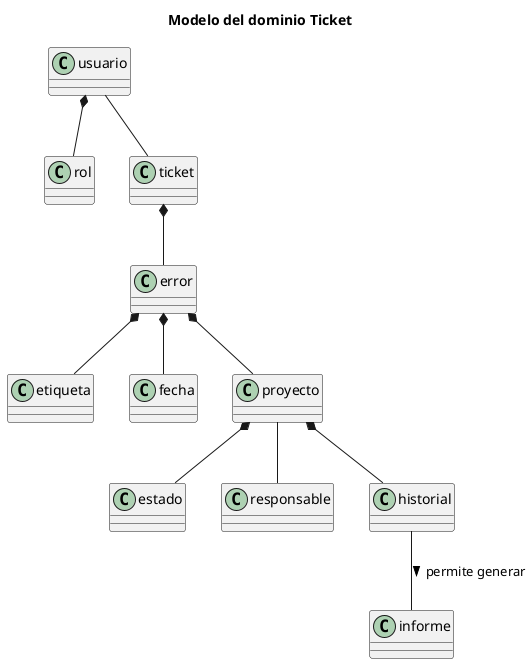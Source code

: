 @startuml Modelo del dominio Ticket
'https://plantuml.com/sequence-diagram
title Modelo del dominio Ticket

class error 
class estado
class etiqueta
class fecha
class responsable
class rol 
class informe 
class historial
class proyecto 


usuario -- ticket
ticket *-- error
usuario *-- rol
error *-- etiqueta
error *-- proyecto
proyecto *-- estado
proyecto -- responsable
error *-- fecha
proyecto *-- historial

historial -d- informe : > permite generar

@enduml